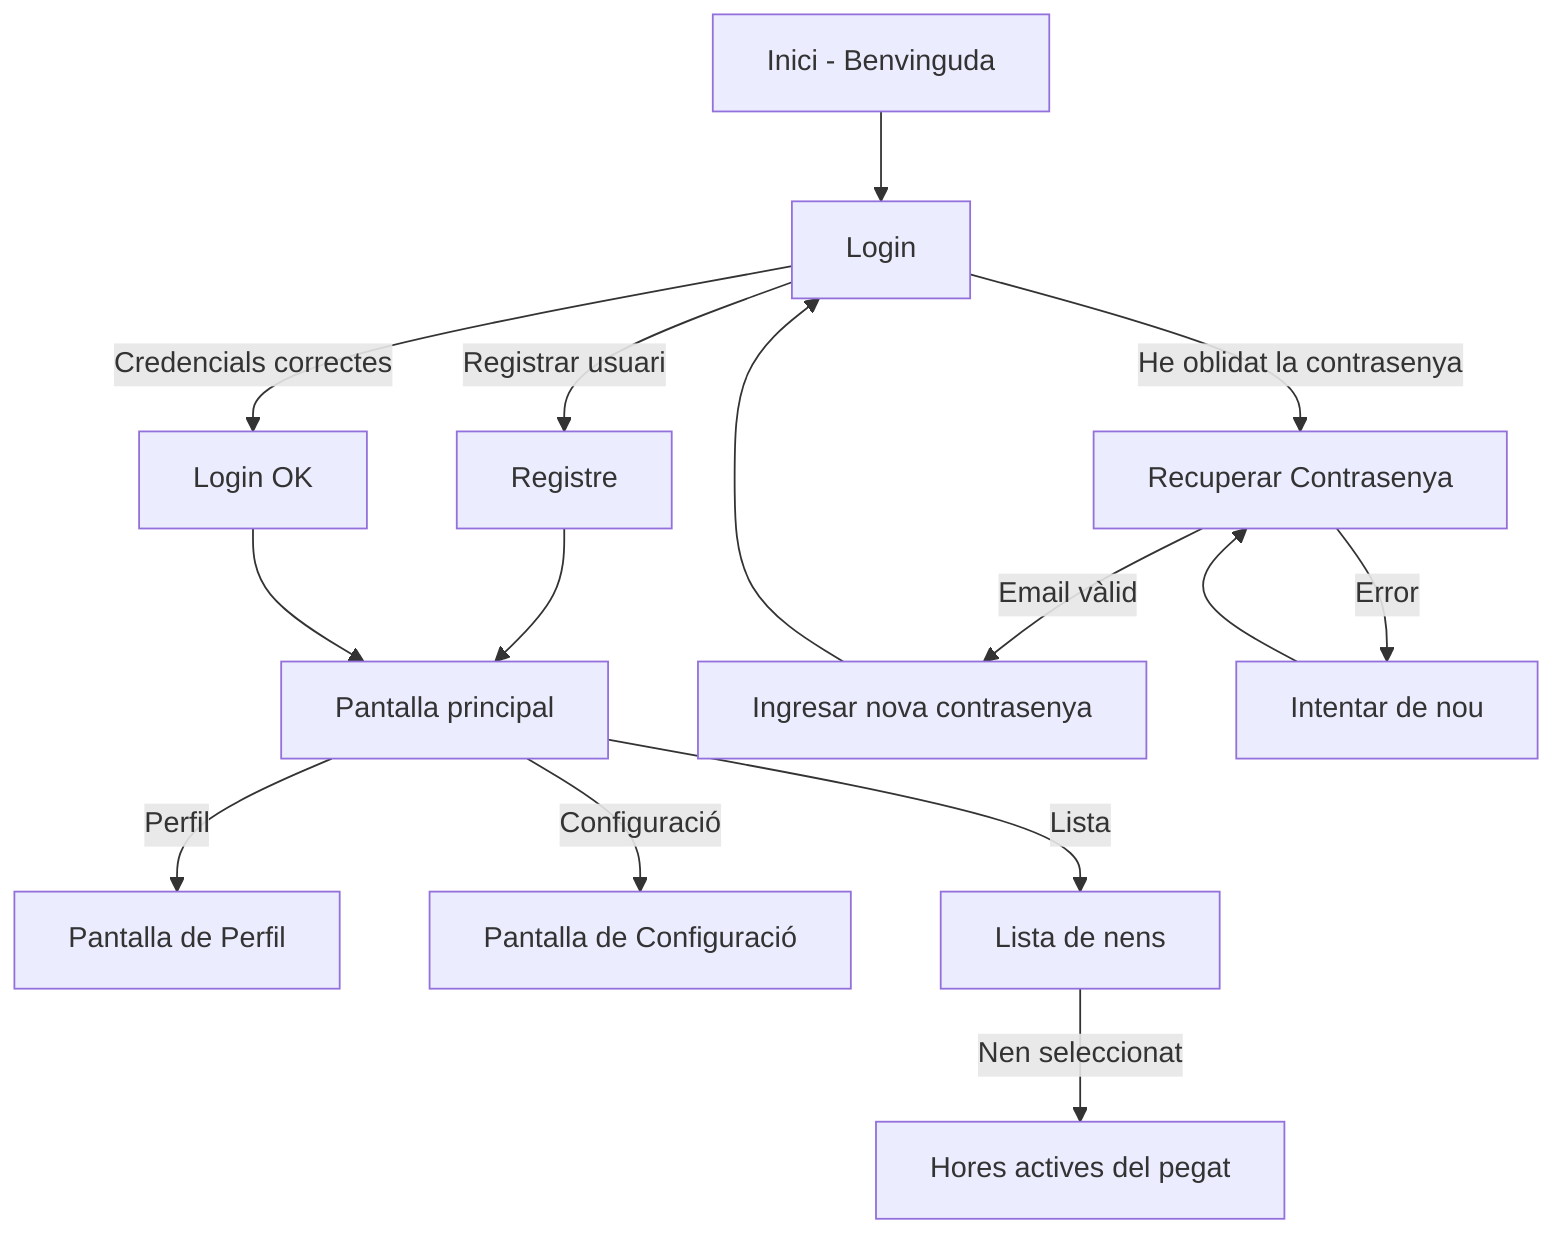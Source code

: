 flowchart TD;
    A["Inici - Benvinguda"] --> B["Login"];
    B -->|Registrar usuari| C["Registre"];
    C --> E["Pantalla principal"];
    B -->|Credencials correctes| D["Login OK "];

    
    D --> E["Pantalla principal"];
    E -->|Perfil| F["Pantalla de Perfil"];
    E -->|Configuració| G["Pantalla de Configuració"];
    E -->|Lista|J["Lista de nens"];
    J -->|Nen seleccionat|K["Hores actives del pegat"];
    
    B -->|He oblidat la contrasenya| H["Recuperar Contrasenya"];
    H -->|Email vàlid| I["Ingresar nova contrasenya"] --> B;
    H -->|Error| H1["Intentar de nou"] --> H;